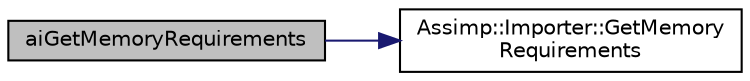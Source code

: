 digraph "aiGetMemoryRequirements"
{
  edge [fontname="Helvetica",fontsize="10",labelfontname="Helvetica",labelfontsize="10"];
  node [fontname="Helvetica",fontsize="10",shape=record];
  rankdir="LR";
  Node1 [label="aiGetMemoryRequirements",height=0.2,width=0.4,color="black", fillcolor="grey75", style="filled", fontcolor="black"];
  Node1 -> Node2 [color="midnightblue",fontsize="10",style="solid",fontname="Helvetica"];
  Node2 [label="Assimp::Importer::GetMemory\lRequirements",height=0.2,width=0.4,color="black", fillcolor="white", style="filled",URL="$class_assimp_1_1_importer.html#adc80b08ae1208d06342291d6a3abd24f"];
}
